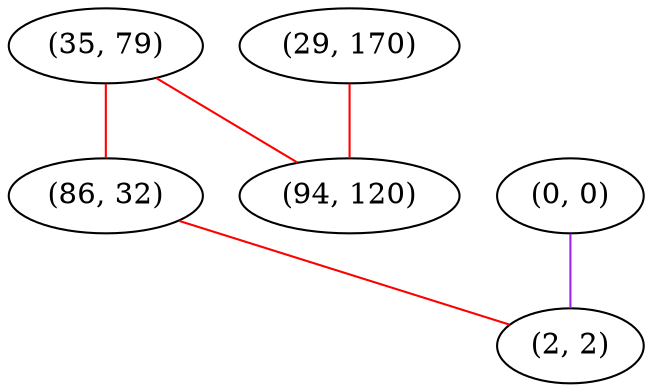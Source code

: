 graph "" {
"(35, 79)";
"(0, 0)";
"(29, 170)";
"(86, 32)";
"(2, 2)";
"(94, 120)";
"(35, 79)" -- "(86, 32)"  [color=red, key=0, weight=1];
"(35, 79)" -- "(94, 120)"  [color=red, key=0, weight=1];
"(0, 0)" -- "(2, 2)"  [color=purple, key=0, weight=4];
"(29, 170)" -- "(94, 120)"  [color=red, key=0, weight=1];
"(86, 32)" -- "(2, 2)"  [color=red, key=0, weight=1];
}
